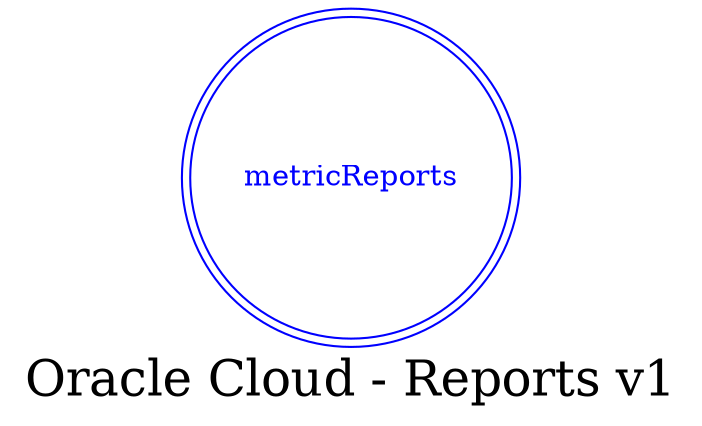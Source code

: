 digraph LexiconGraph {
graph[label="Oracle Cloud - Reports v1", fontsize=24]
splines=true
"metricReports" [color=blue, fontcolor=blue, shape=doublecircle]
}
